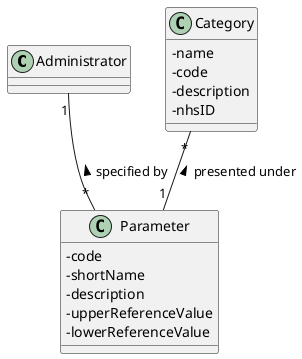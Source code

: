 @startuml

skinparam classAttributeIconSize 0

class Administrator
class Parameter {
-code
-shortName
-description
-upperReferenceValue
-lowerReferenceValue
}

class Category {
-name
-code
-description
-nhsID
}

Category "*"--"1" Parameter : presented under <
Parameter "*"-up-"1" Administrator : specified by >

@enduml
